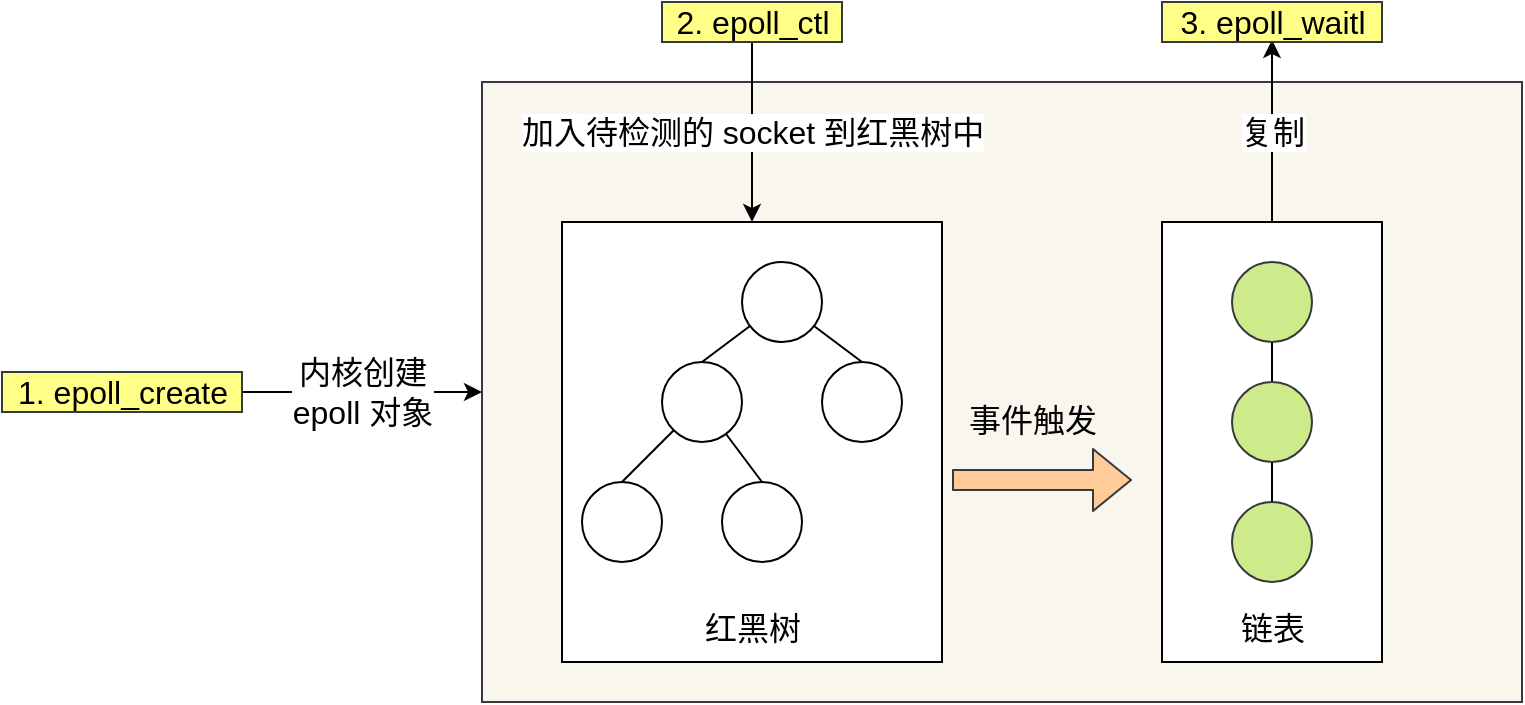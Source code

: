 <mxfile version="14.4.8" type="github">
  <diagram id="pBqW5An4n-5ncV7pVt7Z" name="第 1 页">
    <mxGraphModel dx="1764" dy="541" grid="1" gridSize="10" guides="1" tooltips="1" connect="1" arrows="1" fold="1" page="1" pageScale="1" pageWidth="827" pageHeight="1169" math="0" shadow="0">
      <root>
        <mxCell id="0" />
        <mxCell id="1" parent="0" />
        <mxCell id="ufdoN123zz2Q9GGjxJdv-27" value="" style="rounded=0;whiteSpace=wrap;html=1;fontSize=16;fillColor=#f9f7ed;strokeColor=#36393d;" vertex="1" parent="1">
          <mxGeometry x="90" y="70" width="520" height="310" as="geometry" />
        </mxCell>
        <mxCell id="ufdoN123zz2Q9GGjxJdv-24" value="复制" style="edgeStyle=none;rounded=0;orthogonalLoop=1;jettySize=auto;html=1;entryX=0.5;entryY=0.95;entryDx=0;entryDy=0;entryPerimeter=0;endArrow=classic;endFill=1;fontSize=16;" edge="1" parent="1" source="ufdoN123zz2Q9GGjxJdv-18" target="ufdoN123zz2Q9GGjxJdv-23">
          <mxGeometry relative="1" as="geometry" />
        </mxCell>
        <mxCell id="ufdoN123zz2Q9GGjxJdv-18" value="&lt;br&gt;&lt;br&gt;&lt;br&gt;&lt;br&gt;&lt;br&gt;&lt;br&gt;&lt;br&gt;&lt;br&gt;&lt;br&gt;&lt;br&gt;" style="rounded=0;whiteSpace=wrap;html=1;fontSize=16;" vertex="1" parent="1">
          <mxGeometry x="430" y="140" width="110" height="220" as="geometry" />
        </mxCell>
        <mxCell id="ufdoN123zz2Q9GGjxJdv-12" value="" style="rounded=0;whiteSpace=wrap;html=1;fontSize=16;" vertex="1" parent="1">
          <mxGeometry x="130" y="140" width="190" height="220" as="geometry" />
        </mxCell>
        <mxCell id="ufdoN123zz2Q9GGjxJdv-7" style="rounded=0;orthogonalLoop=1;jettySize=auto;html=1;entryX=0.5;entryY=0;entryDx=0;entryDy=0;endArrow=none;endFill=0;" edge="1" parent="1" source="ufdoN123zz2Q9GGjxJdv-2" target="ufdoN123zz2Q9GGjxJdv-3">
          <mxGeometry relative="1" as="geometry" />
        </mxCell>
        <mxCell id="ufdoN123zz2Q9GGjxJdv-8" style="edgeStyle=none;rounded=0;orthogonalLoop=1;jettySize=auto;html=1;entryX=0.5;entryY=0;entryDx=0;entryDy=0;endArrow=none;endFill=0;" edge="1" parent="1" source="ufdoN123zz2Q9GGjxJdv-2" target="ufdoN123zz2Q9GGjxJdv-4">
          <mxGeometry relative="1" as="geometry" />
        </mxCell>
        <mxCell id="ufdoN123zz2Q9GGjxJdv-2" value="" style="ellipse;whiteSpace=wrap;html=1;aspect=fixed;" vertex="1" parent="1">
          <mxGeometry x="220" y="160" width="40" height="40" as="geometry" />
        </mxCell>
        <mxCell id="ufdoN123zz2Q9GGjxJdv-9" style="edgeStyle=none;rounded=0;orthogonalLoop=1;jettySize=auto;html=1;entryX=0.5;entryY=0;entryDx=0;entryDy=0;endArrow=none;endFill=0;exitX=0;exitY=1;exitDx=0;exitDy=0;" edge="1" parent="1" source="ufdoN123zz2Q9GGjxJdv-3" target="ufdoN123zz2Q9GGjxJdv-5">
          <mxGeometry relative="1" as="geometry" />
        </mxCell>
        <mxCell id="ufdoN123zz2Q9GGjxJdv-10" style="edgeStyle=none;rounded=0;orthogonalLoop=1;jettySize=auto;html=1;entryX=0.5;entryY=0;entryDx=0;entryDy=0;endArrow=none;endFill=0;" edge="1" parent="1" source="ufdoN123zz2Q9GGjxJdv-3" target="ufdoN123zz2Q9GGjxJdv-6">
          <mxGeometry relative="1" as="geometry" />
        </mxCell>
        <mxCell id="ufdoN123zz2Q9GGjxJdv-3" value="" style="ellipse;whiteSpace=wrap;html=1;aspect=fixed;" vertex="1" parent="1">
          <mxGeometry x="180" y="210" width="40" height="40" as="geometry" />
        </mxCell>
        <mxCell id="ufdoN123zz2Q9GGjxJdv-4" value="" style="ellipse;whiteSpace=wrap;html=1;aspect=fixed;" vertex="1" parent="1">
          <mxGeometry x="260" y="210" width="40" height="40" as="geometry" />
        </mxCell>
        <mxCell id="ufdoN123zz2Q9GGjxJdv-5" value="" style="ellipse;whiteSpace=wrap;html=1;aspect=fixed;" vertex="1" parent="1">
          <mxGeometry x="140" y="270" width="40" height="40" as="geometry" />
        </mxCell>
        <mxCell id="ufdoN123zz2Q9GGjxJdv-6" value="" style="ellipse;whiteSpace=wrap;html=1;aspect=fixed;" vertex="1" parent="1">
          <mxGeometry x="210" y="270" width="40" height="40" as="geometry" />
        </mxCell>
        <mxCell id="ufdoN123zz2Q9GGjxJdv-11" value="红黑树" style="text;html=1;align=center;verticalAlign=middle;resizable=0;points=[];autosize=1;fontSize=16;" vertex="1" parent="1">
          <mxGeometry x="195" y="333" width="60" height="20" as="geometry" />
        </mxCell>
        <mxCell id="ufdoN123zz2Q9GGjxJdv-16" style="edgeStyle=none;rounded=0;orthogonalLoop=1;jettySize=auto;html=1;endArrow=none;endFill=0;fontSize=16;" edge="1" parent="1" source="ufdoN123zz2Q9GGjxJdv-13" target="ufdoN123zz2Q9GGjxJdv-14">
          <mxGeometry relative="1" as="geometry" />
        </mxCell>
        <mxCell id="ufdoN123zz2Q9GGjxJdv-13" value="" style="ellipse;whiteSpace=wrap;html=1;aspect=fixed;fillColor=#cdeb8b;strokeColor=#36393d;" vertex="1" parent="1">
          <mxGeometry x="465" y="160" width="40" height="40" as="geometry" />
        </mxCell>
        <mxCell id="ufdoN123zz2Q9GGjxJdv-17" style="edgeStyle=none;rounded=0;orthogonalLoop=1;jettySize=auto;html=1;endArrow=none;endFill=0;fontSize=16;" edge="1" parent="1" source="ufdoN123zz2Q9GGjxJdv-14" target="ufdoN123zz2Q9GGjxJdv-15">
          <mxGeometry relative="1" as="geometry" />
        </mxCell>
        <mxCell id="ufdoN123zz2Q9GGjxJdv-14" value="" style="ellipse;whiteSpace=wrap;html=1;aspect=fixed;fillColor=#cdeb8b;strokeColor=#36393d;" vertex="1" parent="1">
          <mxGeometry x="465" y="220" width="40" height="40" as="geometry" />
        </mxCell>
        <mxCell id="ufdoN123zz2Q9GGjxJdv-15" value="" style="ellipse;whiteSpace=wrap;html=1;aspect=fixed;fillColor=#cdeb8b;strokeColor=#36393d;" vertex="1" parent="1">
          <mxGeometry x="465" y="280" width="40" height="40" as="geometry" />
        </mxCell>
        <mxCell id="ufdoN123zz2Q9GGjxJdv-19" value="链表" style="text;html=1;align=center;verticalAlign=middle;resizable=0;points=[];autosize=1;fontSize=16;" vertex="1" parent="1">
          <mxGeometry x="460" y="333" width="50" height="20" as="geometry" />
        </mxCell>
        <mxCell id="ufdoN123zz2Q9GGjxJdv-20" value="" style="shape=flexArrow;endArrow=classic;html=1;fontSize=16;fillColor=#ffcc99;strokeColor=#36393d;" edge="1" parent="1">
          <mxGeometry width="50" height="50" relative="1" as="geometry">
            <mxPoint x="325" y="269" as="sourcePoint" />
            <mxPoint x="415" y="269" as="targetPoint" />
          </mxGeometry>
        </mxCell>
        <mxCell id="ufdoN123zz2Q9GGjxJdv-21" value="事件触发" style="text;html=1;align=center;verticalAlign=middle;resizable=0;points=[];autosize=1;fontSize=16;" vertex="1" parent="1">
          <mxGeometry x="325" y="229" width="80" height="20" as="geometry" />
        </mxCell>
        <mxCell id="ufdoN123zz2Q9GGjxJdv-25" value="加入待检测的 socket 到红黑树中" style="edgeStyle=none;rounded=0;orthogonalLoop=1;jettySize=auto;html=1;entryX=0.5;entryY=0;entryDx=0;entryDy=0;endArrow=classic;endFill=1;fontSize=16;" edge="1" parent="1" source="ufdoN123zz2Q9GGjxJdv-22" target="ufdoN123zz2Q9GGjxJdv-12">
          <mxGeometry relative="1" as="geometry" />
        </mxCell>
        <mxCell id="ufdoN123zz2Q9GGjxJdv-22" value="2. epoll_ctl" style="text;html=1;align=center;verticalAlign=middle;resizable=0;points=[];autosize=1;fontSize=16;fillColor=#ffff88;strokeColor=#36393d;" vertex="1" parent="1">
          <mxGeometry x="180" y="30" width="90" height="20" as="geometry" />
        </mxCell>
        <mxCell id="ufdoN123zz2Q9GGjxJdv-23" value="3. epoll_waitl" style="text;html=1;align=center;verticalAlign=middle;resizable=0;points=[];autosize=1;fontSize=16;fillColor=#ffff88;strokeColor=#36393d;" vertex="1" parent="1">
          <mxGeometry x="430" y="30" width="110" height="20" as="geometry" />
        </mxCell>
        <mxCell id="ufdoN123zz2Q9GGjxJdv-28" value="内核创建 &lt;br&gt;epoll 对象" style="edgeStyle=none;rounded=0;orthogonalLoop=1;jettySize=auto;html=1;entryX=0;entryY=0.5;entryDx=0;entryDy=0;endArrow=classic;endFill=1;fontSize=16;" edge="1" parent="1" source="ufdoN123zz2Q9GGjxJdv-26" target="ufdoN123zz2Q9GGjxJdv-27">
          <mxGeometry relative="1" as="geometry" />
        </mxCell>
        <mxCell id="ufdoN123zz2Q9GGjxJdv-26" value="1. epoll_create" style="text;html=1;align=center;verticalAlign=middle;resizable=0;points=[];autosize=1;fontSize=16;fillColor=#ffff88;strokeColor=#36393d;" vertex="1" parent="1">
          <mxGeometry x="-150" y="215" width="120" height="20" as="geometry" />
        </mxCell>
      </root>
    </mxGraphModel>
  </diagram>
</mxfile>
